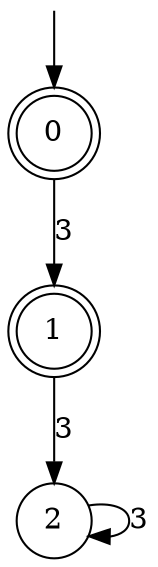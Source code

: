 digraph g {

	s0 [shape="doublecircle" label="0"];
	s1 [shape="doublecircle" label="1"];
	s2 [shape="circle" label="2"];
	s0 -> s1 [label="3"];
	s1 -> s2 [label="3"];
	s2 -> s2 [label="3"];

__start0 [label="" shape="none" width="0" height="0"];
__start0 -> s0;

}
